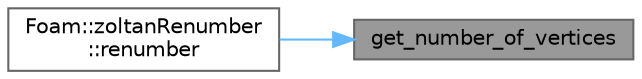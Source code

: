 digraph "get_number_of_vertices"
{
 // LATEX_PDF_SIZE
  bgcolor="transparent";
  edge [fontname=Helvetica,fontsize=10,labelfontname=Helvetica,labelfontsize=10];
  node [fontname=Helvetica,fontsize=10,shape=box,height=0.2,width=0.4];
  rankdir="RL";
  Node1 [id="Node000001",label="get_number_of_vertices",height=0.2,width=0.4,color="gray40", fillcolor="grey60", style="filled", fontcolor="black",tooltip=" "];
  Node1 -> Node2 [id="edge1_Node000001_Node000002",dir="back",color="steelblue1",style="solid",tooltip=" "];
  Node2 [id="Node000002",label="Foam::zoltanRenumber\l::renumber",height=0.2,width=0.4,color="grey40", fillcolor="white", style="filled",URL="$classFoam_1_1zoltanRenumber.html#a43e03f902cbbeb39d4552a7e1cee9e73",tooltip=" "];
}
